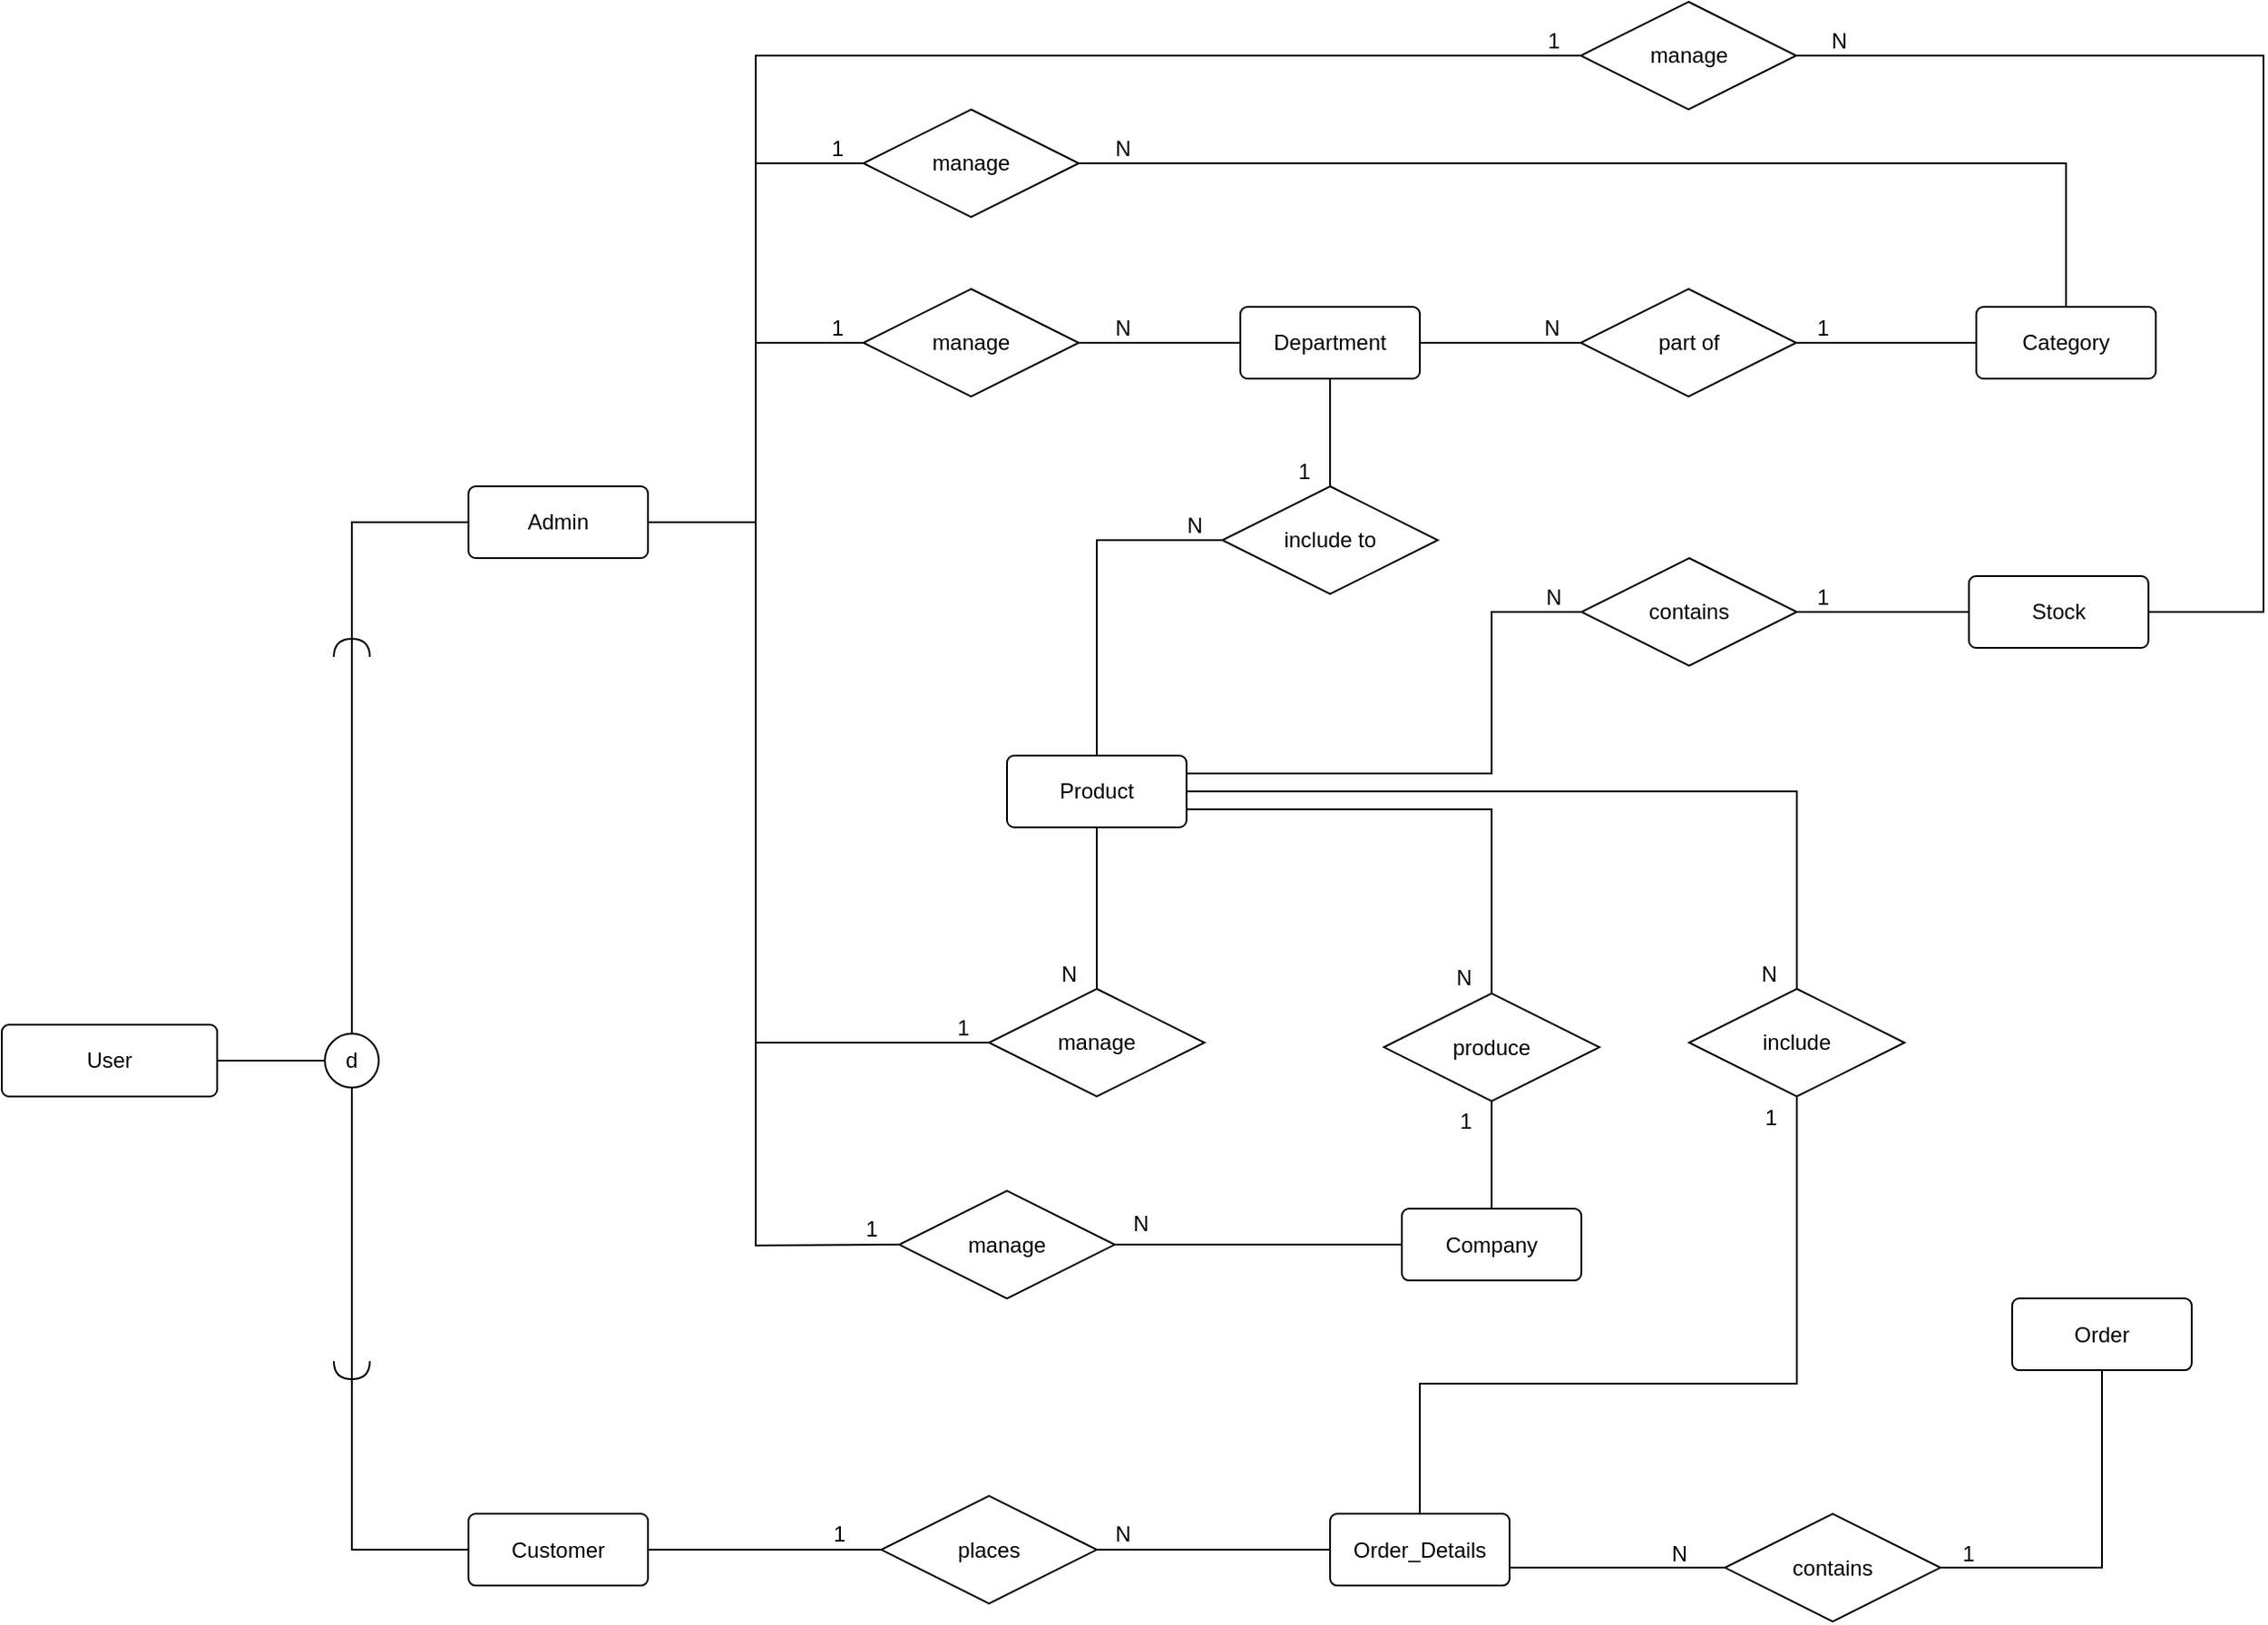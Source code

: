 <mxfile version="27.0.2">
  <diagram id="R2lEEEUBdFMjLlhIrx00" name="Page-1">
    <mxGraphModel dx="1663" dy="678" grid="1" gridSize="10" guides="1" tooltips="1" connect="1" arrows="1" fold="1" page="0" pageScale="1" pageWidth="1169" pageHeight="827" math="0" shadow="0" extFonts="Permanent Marker^https://fonts.googleapis.com/css?family=Permanent+Marker">
      <root>
        <mxCell id="0" />
        <mxCell id="1" parent="0" />
        <mxCell id="Rzq_DDP6c-UKo2eca1ub-1" value="Product" style="rounded=1;arcSize=10;whiteSpace=wrap;html=1;align=center;" parent="1" vertex="1">
          <mxGeometry x="-560" y="150" width="100" height="40" as="geometry" />
        </mxCell>
        <mxCell id="Rzq_DDP6c-UKo2eca1ub-2" value="Customer" style="rounded=1;arcSize=10;whiteSpace=wrap;html=1;align=center;" parent="1" vertex="1">
          <mxGeometry x="-860" y="572.53" width="100" height="40" as="geometry" />
        </mxCell>
        <mxCell id="JLitpc6Swg50_wZY0hE7-1" value="Category" style="rounded=1;arcSize=10;whiteSpace=wrap;html=1;align=center;" parent="1" vertex="1">
          <mxGeometry x="-20" y="-100" width="100" height="40" as="geometry" />
        </mxCell>
        <mxCell id="JLitpc6Swg50_wZY0hE7-4" value="Order" style="rounded=1;arcSize=10;whiteSpace=wrap;html=1;align=center;" parent="1" vertex="1">
          <mxGeometry x="-3.553e-15" y="452.53" width="100" height="40" as="geometry" />
        </mxCell>
        <mxCell id="iqEW3S5Abbc1LRhvo96I-2" value="Admin" style="rounded=1;arcSize=10;whiteSpace=wrap;html=1;align=center;" parent="1" vertex="1">
          <mxGeometry x="-860" width="100" height="40" as="geometry" />
        </mxCell>
        <mxCell id="iqEW3S5Abbc1LRhvo96I-25" value="" style="endArrow=none;html=1;rounded=0;entryX=1;entryY=0.75;entryDx=0;entryDy=0;exitX=0;exitY=0.5;exitDx=0;exitDy=0;" parent="1" source="Us_oTw6PpuAewZGP5U6Y-123" target="Us_oTw6PpuAewZGP5U6Y-87" edge="1">
          <mxGeometry relative="1" as="geometry">
            <mxPoint x="-110" y="602.53" as="sourcePoint" />
            <mxPoint x="-170" y="612.53" as="targetPoint" />
          </mxGeometry>
        </mxCell>
        <mxCell id="iqEW3S5Abbc1LRhvo96I-31" value="manage" style="shape=rhombus;perimeter=rhombusPerimeter;whiteSpace=wrap;html=1;align=center;" parent="1" vertex="1">
          <mxGeometry x="-640" y="-110" width="120" height="60" as="geometry" />
        </mxCell>
        <mxCell id="iqEW3S5Abbc1LRhvo96I-39" value="" style="endArrow=none;html=1;rounded=0;exitX=1;exitY=0.5;exitDx=0;exitDy=0;entryX=0.5;entryY=1;entryDx=0;entryDy=0;" parent="1" source="Us_oTw6PpuAewZGP5U6Y-123" target="JLitpc6Swg50_wZY0hE7-4" edge="1">
          <mxGeometry relative="1" as="geometry">
            <mxPoint x="-50" y="632.53" as="sourcePoint" />
            <mxPoint x="-180" y="802.53" as="targetPoint" />
            <Array as="points">
              <mxPoint x="50" y="602.53" />
            </Array>
          </mxGeometry>
        </mxCell>
        <mxCell id="r9ePCEnkkcIJbyER_ltj-4" value="places" style="shape=rhombus;perimeter=rhombusPerimeter;whiteSpace=wrap;html=1;align=center;" parent="1" vertex="1">
          <mxGeometry x="-630" y="562.53" width="120" height="60" as="geometry" />
        </mxCell>
        <mxCell id="r9ePCEnkkcIJbyER_ltj-5" value="" style="endArrow=none;html=1;rounded=0;exitX=0;exitY=0.5;exitDx=0;exitDy=0;entryX=1;entryY=0.5;entryDx=0;entryDy=0;" parent="1" source="r9ePCEnkkcIJbyER_ltj-4" target="Rzq_DDP6c-UKo2eca1ub-2" edge="1">
          <mxGeometry relative="1" as="geometry">
            <mxPoint x="-10" y="462.53" as="sourcePoint" />
            <mxPoint x="120" y="462.53" as="targetPoint" />
          </mxGeometry>
        </mxCell>
        <mxCell id="r9ePCEnkkcIJbyER_ltj-6" value="1" style="resizable=0;html=1;whiteSpace=wrap;align=right;verticalAlign=bottom;" parent="r9ePCEnkkcIJbyER_ltj-5" connectable="0" vertex="1">
          <mxGeometry x="1" relative="1" as="geometry">
            <mxPoint x="111" as="offset" />
          </mxGeometry>
        </mxCell>
        <mxCell id="r9ePCEnkkcIJbyER_ltj-7" value="" style="endArrow=none;html=1;rounded=0;exitX=0;exitY=0.5;exitDx=0;exitDy=0;entryX=1;entryY=0.5;entryDx=0;entryDy=0;" parent="1" source="Us_oTw6PpuAewZGP5U6Y-87" target="r9ePCEnkkcIJbyER_ltj-4" edge="1">
          <mxGeometry relative="1" as="geometry">
            <mxPoint x="-220" y="592.53" as="sourcePoint" />
            <mxPoint x="-170" y="732.53" as="targetPoint" />
          </mxGeometry>
        </mxCell>
        <mxCell id="r9ePCEnkkcIJbyER_ltj-8" value="N" style="resizable=0;html=1;whiteSpace=wrap;align=right;verticalAlign=bottom;" parent="r9ePCEnkkcIJbyER_ltj-7" connectable="0" vertex="1">
          <mxGeometry x="1" relative="1" as="geometry">
            <mxPoint x="20" as="offset" />
          </mxGeometry>
        </mxCell>
        <mxCell id="Us_oTw6PpuAewZGP5U6Y-26" value="" style="edgeStyle=orthogonalEdgeStyle;rounded=0;orthogonalLoop=1;jettySize=auto;html=1;endArrow=none;startFill=0;" parent="1" source="Us_oTw6PpuAewZGP5U6Y-1" target="Us_oTw6PpuAewZGP5U6Y-25" edge="1">
          <mxGeometry relative="1" as="geometry" />
        </mxCell>
        <mxCell id="Us_oTw6PpuAewZGP5U6Y-1" value="User" style="rounded=1;arcSize=10;whiteSpace=wrap;html=1;align=center;" parent="1" vertex="1">
          <mxGeometry x="-1120" y="300" width="120" height="40" as="geometry" />
        </mxCell>
        <mxCell id="Us_oTw6PpuAewZGP5U6Y-25" value="d" style="ellipse;whiteSpace=wrap;html=1;rounded=1;arcSize=10;" parent="1" vertex="1">
          <mxGeometry x="-940" y="305" width="30" height="30" as="geometry" />
        </mxCell>
        <mxCell id="Us_oTw6PpuAewZGP5U6Y-42" value="" style="endArrow=none;html=1;rounded=0;exitX=0.5;exitY=1;exitDx=0;exitDy=0;entryX=1;entryY=0.5;entryDx=0;entryDy=0;entryPerimeter=0;" parent="1" source="Us_oTw6PpuAewZGP5U6Y-25" target="Us_oTw6PpuAewZGP5U6Y-40" edge="1">
          <mxGeometry relative="1" as="geometry">
            <mxPoint x="-910" y="520" as="sourcePoint" />
            <mxPoint x="-560" y="620" as="targetPoint" />
            <Array as="points" />
          </mxGeometry>
        </mxCell>
        <mxCell id="Us_oTw6PpuAewZGP5U6Y-41" value="" style="endArrow=none;html=1;rounded=0;exitX=1;exitY=0.5;exitDx=0;exitDy=0;entryX=0;entryY=0.5;entryDx=0;entryDy=0;exitPerimeter=0;" parent="1" source="Us_oTw6PpuAewZGP5U6Y-40" target="Rzq_DDP6c-UKo2eca1ub-2" edge="1">
          <mxGeometry relative="1" as="geometry">
            <mxPoint x="-1080" y="482.53" as="sourcePoint" />
            <mxPoint x="-920" y="482.53" as="targetPoint" />
            <Array as="points">
              <mxPoint x="-925" y="592.53" />
            </Array>
          </mxGeometry>
        </mxCell>
        <mxCell id="Us_oTw6PpuAewZGP5U6Y-40" value="" style="shape=requiredInterface;html=1;verticalLabelPosition=bottom;sketch=0;rotation=90;" parent="1" vertex="1">
          <mxGeometry x="-930" y="482.53" width="10" height="20" as="geometry" />
        </mxCell>
        <mxCell id="Us_oTw6PpuAewZGP5U6Y-46" value="Department" style="rounded=1;arcSize=10;whiteSpace=wrap;html=1;align=center;" parent="1" vertex="1">
          <mxGeometry x="-430" y="-100" width="100" height="40" as="geometry" />
        </mxCell>
        <mxCell id="Us_oTw6PpuAewZGP5U6Y-49" value="Company" style="rounded=1;arcSize=10;whiteSpace=wrap;html=1;align=center;" parent="1" vertex="1">
          <mxGeometry x="-340" y="402.53" width="100" height="40" as="geometry" />
        </mxCell>
        <mxCell id="Us_oTw6PpuAewZGP5U6Y-62" value="part of" style="shape=rhombus;perimeter=rhombusPerimeter;whiteSpace=wrap;html=1;align=center;" parent="1" vertex="1">
          <mxGeometry x="-240.33" y="-110" width="120" height="60" as="geometry" />
        </mxCell>
        <mxCell id="Us_oTw6PpuAewZGP5U6Y-68" value="" style="endArrow=none;html=1;rounded=0;exitX=1;exitY=0.5;exitDx=0;exitDy=0;entryX=0;entryY=0.5;entryDx=0;entryDy=0;" parent="1" source="Us_oTw6PpuAewZGP5U6Y-46" target="Us_oTw6PpuAewZGP5U6Y-62" edge="1">
          <mxGeometry relative="1" as="geometry">
            <mxPoint x="-250" y="-110" as="sourcePoint" />
            <mxPoint x="-90" y="-110" as="targetPoint" />
          </mxGeometry>
        </mxCell>
        <mxCell id="Us_oTw6PpuAewZGP5U6Y-69" value="N" style="resizable=0;html=1;whiteSpace=wrap;align=right;verticalAlign=bottom;" parent="Us_oTw6PpuAewZGP5U6Y-68" connectable="0" vertex="1">
          <mxGeometry x="1" relative="1" as="geometry">
            <mxPoint x="-10" as="offset" />
          </mxGeometry>
        </mxCell>
        <mxCell id="Us_oTw6PpuAewZGP5U6Y-70" value="" style="endArrow=none;html=1;rounded=0;exitX=0;exitY=0.5;exitDx=0;exitDy=0;entryX=1;entryY=0.5;entryDx=0;entryDy=0;" parent="1" source="JLitpc6Swg50_wZY0hE7-1" target="Us_oTw6PpuAewZGP5U6Y-62" edge="1">
          <mxGeometry relative="1" as="geometry">
            <mxPoint x="-285.33" y="-130" as="sourcePoint" />
            <mxPoint x="-235.33" y="-50" as="targetPoint" />
          </mxGeometry>
        </mxCell>
        <mxCell id="Us_oTw6PpuAewZGP5U6Y-71" value="1" style="resizable=0;html=1;whiteSpace=wrap;align=right;verticalAlign=bottom;" parent="Us_oTw6PpuAewZGP5U6Y-70" connectable="0" vertex="1">
          <mxGeometry x="1" relative="1" as="geometry">
            <mxPoint x="20" as="offset" />
          </mxGeometry>
        </mxCell>
        <mxCell id="Us_oTw6PpuAewZGP5U6Y-72" value="" style="endArrow=none;html=1;rounded=0;exitX=0.5;exitY=1;exitDx=0;exitDy=0;" parent="1" source="Us_oTw6PpuAewZGP5U6Y-46" target="Us_oTw6PpuAewZGP5U6Y-74" edge="1">
          <mxGeometry relative="1" as="geometry">
            <mxPoint x="100" y="-70" as="sourcePoint" />
            <mxPoint x="-380" as="targetPoint" />
          </mxGeometry>
        </mxCell>
        <mxCell id="Us_oTw6PpuAewZGP5U6Y-73" value="1" style="resizable=0;html=1;whiteSpace=wrap;align=right;verticalAlign=bottom;" parent="Us_oTw6PpuAewZGP5U6Y-72" connectable="0" vertex="1">
          <mxGeometry x="1" relative="1" as="geometry">
            <mxPoint x="-10" as="offset" />
          </mxGeometry>
        </mxCell>
        <mxCell id="Us_oTw6PpuAewZGP5U6Y-74" value="include to" style="shape=rhombus;perimeter=rhombusPerimeter;whiteSpace=wrap;html=1;align=center;" parent="1" vertex="1">
          <mxGeometry x="-440.0" width="120" height="60" as="geometry" />
        </mxCell>
        <mxCell id="Us_oTw6PpuAewZGP5U6Y-75" value="" style="endArrow=none;html=1;rounded=0;exitX=0;exitY=0.5;exitDx=0;exitDy=0;entryX=0.5;entryY=0;entryDx=0;entryDy=0;" parent="1" source="Us_oTw6PpuAewZGP5U6Y-74" target="Rzq_DDP6c-UKo2eca1ub-1" edge="1">
          <mxGeometry relative="1" as="geometry">
            <mxPoint x="-220" y="60" as="sourcePoint" />
            <mxPoint x="-60" y="60" as="targetPoint" />
            <Array as="points">
              <mxPoint x="-510" y="30" />
            </Array>
          </mxGeometry>
        </mxCell>
        <mxCell id="Us_oTw6PpuAewZGP5U6Y-76" value="N" style="resizable=0;html=1;whiteSpace=wrap;align=right;verticalAlign=bottom;" parent="Us_oTw6PpuAewZGP5U6Y-75" connectable="0" vertex="1">
          <mxGeometry x="1" relative="1" as="geometry">
            <mxPoint x="60" y="-120" as="offset" />
          </mxGeometry>
        </mxCell>
        <mxCell id="Us_oTw6PpuAewZGP5U6Y-77" value="Stock" style="rounded=1;arcSize=10;whiteSpace=wrap;html=1;align=center;" parent="1" vertex="1">
          <mxGeometry x="-24.13" y="50" width="100" height="40" as="geometry" />
        </mxCell>
        <mxCell id="Us_oTw6PpuAewZGP5U6Y-82" value="" style="endArrow=none;html=1;rounded=0;exitX=1;exitY=0.25;exitDx=0;exitDy=0;entryX=0;entryY=0.5;entryDx=0;entryDy=0;" parent="1" source="Rzq_DDP6c-UKo2eca1ub-1" target="Us_oTw6PpuAewZGP5U6Y-84" edge="1">
          <mxGeometry relative="1" as="geometry">
            <mxPoint x="-140" y="200" as="sourcePoint" />
            <mxPoint x="100" y="170" as="targetPoint" />
            <Array as="points">
              <mxPoint x="-290" y="160" />
              <mxPoint x="-290" y="70" />
            </Array>
          </mxGeometry>
        </mxCell>
        <mxCell id="Us_oTw6PpuAewZGP5U6Y-83" value="N" style="resizable=0;html=1;whiteSpace=wrap;align=right;verticalAlign=bottom;" parent="Us_oTw6PpuAewZGP5U6Y-82" connectable="0" vertex="1">
          <mxGeometry x="1" relative="1" as="geometry">
            <mxPoint x="-10" as="offset" />
          </mxGeometry>
        </mxCell>
        <mxCell id="Us_oTw6PpuAewZGP5U6Y-84" value="contains" style="shape=rhombus;perimeter=rhombusPerimeter;whiteSpace=wrap;html=1;align=center;" parent="1" vertex="1">
          <mxGeometry x="-239.99" y="40" width="120" height="60" as="geometry" />
        </mxCell>
        <mxCell id="Us_oTw6PpuAewZGP5U6Y-85" value="" style="endArrow=none;html=1;rounded=0;exitX=0;exitY=0.5;exitDx=0;exitDy=0;entryX=1;entryY=0.5;entryDx=0;entryDy=0;" parent="1" source="Us_oTw6PpuAewZGP5U6Y-77" target="Us_oTw6PpuAewZGP5U6Y-84" edge="1">
          <mxGeometry relative="1" as="geometry">
            <mxPoint x="0.01" y="160" as="sourcePoint" />
            <mxPoint x="-264.99" y="190" as="targetPoint" />
          </mxGeometry>
        </mxCell>
        <mxCell id="Us_oTw6PpuAewZGP5U6Y-86" value="1" style="resizable=0;html=1;whiteSpace=wrap;align=right;verticalAlign=bottom;" parent="Us_oTw6PpuAewZGP5U6Y-85" connectable="0" vertex="1">
          <mxGeometry x="1" relative="1" as="geometry">
            <mxPoint x="20" as="offset" />
          </mxGeometry>
        </mxCell>
        <mxCell id="Us_oTw6PpuAewZGP5U6Y-34" value="" style="shape=requiredInterface;html=1;verticalLabelPosition=bottom;sketch=0;rotation=-90;" parent="1" vertex="1">
          <mxGeometry x="-930" y="80" width="10" height="20" as="geometry" />
        </mxCell>
        <mxCell id="Us_oTw6PpuAewZGP5U6Y-36" value="" style="endArrow=none;html=1;rounded=0;exitX=1;exitY=0.5;exitDx=0;exitDy=0;entryX=0;entryY=0.5;entryDx=0;entryDy=0;exitPerimeter=0;" parent="1" source="Us_oTw6PpuAewZGP5U6Y-34" target="iqEW3S5Abbc1LRhvo96I-2" edge="1">
          <mxGeometry relative="1" as="geometry">
            <mxPoint x="-1070" y="170" as="sourcePoint" />
            <mxPoint x="-910" y="170" as="targetPoint" />
            <Array as="points">
              <mxPoint x="-925" y="20" />
            </Array>
          </mxGeometry>
        </mxCell>
        <mxCell id="Us_oTw6PpuAewZGP5U6Y-37" value="" style="endArrow=none;html=1;rounded=0;exitX=0.5;exitY=0;exitDx=0;exitDy=0;entryX=1;entryY=0.5;entryDx=0;entryDy=0;entryPerimeter=0;" parent="1" source="Us_oTw6PpuAewZGP5U6Y-25" target="Us_oTw6PpuAewZGP5U6Y-34" edge="1">
          <mxGeometry relative="1" as="geometry">
            <mxPoint x="-940" y="370" as="sourcePoint" />
            <mxPoint x="-590" y="470" as="targetPoint" />
            <Array as="points" />
          </mxGeometry>
        </mxCell>
        <mxCell id="Us_oTw6PpuAewZGP5U6Y-87" value="Order_Details" style="rounded=1;arcSize=10;whiteSpace=wrap;html=1;align=center;" parent="1" vertex="1">
          <mxGeometry x="-380" y="572.53" width="100" height="40" as="geometry" />
        </mxCell>
        <mxCell id="Us_oTw6PpuAewZGP5U6Y-89" value="" style="endArrow=none;html=1;rounded=0;exitX=1;exitY=0.5;exitDx=0;exitDy=0;entryX=0;entryY=0.5;entryDx=0;entryDy=0;" parent="1" source="iqEW3S5Abbc1LRhvo96I-2" target="iqEW3S5Abbc1LRhvo96I-31" edge="1">
          <mxGeometry relative="1" as="geometry">
            <mxPoint x="-640" y="-70" as="sourcePoint" />
            <mxPoint x="-480" y="-70" as="targetPoint" />
            <Array as="points">
              <mxPoint x="-700" y="20" />
              <mxPoint x="-700" y="-80" />
            </Array>
          </mxGeometry>
        </mxCell>
        <mxCell id="Us_oTw6PpuAewZGP5U6Y-90" value="1" style="resizable=0;html=1;whiteSpace=wrap;align=right;verticalAlign=bottom;" parent="Us_oTw6PpuAewZGP5U6Y-89" connectable="0" vertex="1">
          <mxGeometry x="1" relative="1" as="geometry">
            <mxPoint x="-10" as="offset" />
          </mxGeometry>
        </mxCell>
        <mxCell id="Us_oTw6PpuAewZGP5U6Y-91" value="" style="endArrow=none;html=1;rounded=0;exitX=1;exitY=0.5;exitDx=0;exitDy=0;entryX=0;entryY=0.5;entryDx=0;entryDy=0;" parent="1" source="iqEW3S5Abbc1LRhvo96I-31" target="Us_oTw6PpuAewZGP5U6Y-46" edge="1">
          <mxGeometry relative="1" as="geometry">
            <mxPoint x="-640" y="-70" as="sourcePoint" />
            <mxPoint x="-480" y="-70" as="targetPoint" />
          </mxGeometry>
        </mxCell>
        <mxCell id="Us_oTw6PpuAewZGP5U6Y-92" value="N" style="resizable=0;html=1;whiteSpace=wrap;align=right;verticalAlign=bottom;" parent="Us_oTw6PpuAewZGP5U6Y-91" connectable="0" vertex="1">
          <mxGeometry x="1" relative="1" as="geometry">
            <mxPoint x="-60" as="offset" />
          </mxGeometry>
        </mxCell>
        <mxCell id="Us_oTw6PpuAewZGP5U6Y-93" value="" style="endArrow=none;html=1;rounded=0;exitX=1;exitY=0.5;exitDx=0;exitDy=0;entryX=0;entryY=0.5;entryDx=0;entryDy=0;" parent="1" source="iqEW3S5Abbc1LRhvo96I-2" target="Us_oTw6PpuAewZGP5U6Y-95" edge="1">
          <mxGeometry relative="1" as="geometry">
            <mxPoint x="-725" y="270" as="sourcePoint" />
            <mxPoint x="-480" y="180" as="targetPoint" />
            <Array as="points">
              <mxPoint x="-700" y="20" />
              <mxPoint x="-700" y="310" />
            </Array>
          </mxGeometry>
        </mxCell>
        <mxCell id="Us_oTw6PpuAewZGP5U6Y-94" value="1" style="resizable=0;html=1;whiteSpace=wrap;align=right;verticalAlign=bottom;" parent="Us_oTw6PpuAewZGP5U6Y-93" connectable="0" vertex="1">
          <mxGeometry x="1" relative="1" as="geometry">
            <mxPoint x="-10" as="offset" />
          </mxGeometry>
        </mxCell>
        <mxCell id="Us_oTw6PpuAewZGP5U6Y-95" value="manage" style="shape=rhombus;perimeter=rhombusPerimeter;whiteSpace=wrap;html=1;align=center;" parent="1" vertex="1">
          <mxGeometry x="-570" y="280" width="120" height="60" as="geometry" />
        </mxCell>
        <mxCell id="Us_oTw6PpuAewZGP5U6Y-96" value="" style="endArrow=none;html=1;rounded=0;exitX=0.5;exitY=0;exitDx=0;exitDy=0;entryX=0.5;entryY=1;entryDx=0;entryDy=0;" parent="1" source="Us_oTw6PpuAewZGP5U6Y-95" target="Rzq_DDP6c-UKo2eca1ub-1" edge="1">
          <mxGeometry relative="1" as="geometry">
            <mxPoint x="-644.67" y="240" as="sourcePoint" />
            <mxPoint x="-384.67" y="250.0" as="targetPoint" />
            <Array as="points" />
          </mxGeometry>
        </mxCell>
        <mxCell id="Us_oTw6PpuAewZGP5U6Y-97" value="N" style="resizable=0;html=1;whiteSpace=wrap;align=right;verticalAlign=bottom;" parent="Us_oTw6PpuAewZGP5U6Y-96" connectable="0" vertex="1">
          <mxGeometry x="1" relative="1" as="geometry">
            <mxPoint x="-10" y="90" as="offset" />
          </mxGeometry>
        </mxCell>
        <mxCell id="Us_oTw6PpuAewZGP5U6Y-98" value="" style="endArrow=none;html=1;rounded=0;exitX=1;exitY=0.5;exitDx=0;exitDy=0;entryX=0;entryY=0.5;entryDx=0;entryDy=0;" parent="1" source="iqEW3S5Abbc1LRhvo96I-2" target="Us_oTw6PpuAewZGP5U6Y-100" edge="1">
          <mxGeometry relative="1" as="geometry">
            <mxPoint x="-760" y="20" as="sourcePoint" />
            <mxPoint x="-470" y="380" as="targetPoint" />
            <Array as="points">
              <mxPoint x="-700" y="20" />
              <mxPoint x="-700" y="423" />
            </Array>
          </mxGeometry>
        </mxCell>
        <mxCell id="Us_oTw6PpuAewZGP5U6Y-99" value="1" style="resizable=0;html=1;whiteSpace=wrap;align=right;verticalAlign=bottom;" parent="Us_oTw6PpuAewZGP5U6Y-98" connectable="0" vertex="1">
          <mxGeometry x="1" relative="1" as="geometry">
            <mxPoint x="-10" as="offset" />
          </mxGeometry>
        </mxCell>
        <mxCell id="Us_oTw6PpuAewZGP5U6Y-100" value="manage" style="shape=rhombus;perimeter=rhombusPerimeter;whiteSpace=wrap;html=1;align=center;" parent="1" vertex="1">
          <mxGeometry x="-620" y="392.53" width="120" height="60" as="geometry" />
        </mxCell>
        <mxCell id="Us_oTw6PpuAewZGP5U6Y-101" value="" style="endArrow=none;html=1;rounded=0;exitX=1;exitY=0.5;exitDx=0;exitDy=0;entryX=0;entryY=0.5;entryDx=0;entryDy=0;" parent="1" source="Us_oTw6PpuAewZGP5U6Y-100" target="Us_oTw6PpuAewZGP5U6Y-49" edge="1">
          <mxGeometry relative="1" as="geometry">
            <mxPoint x="-625.33" y="430" as="sourcePoint" />
            <mxPoint x="-370.0" y="420" as="targetPoint" />
          </mxGeometry>
        </mxCell>
        <mxCell id="Us_oTw6PpuAewZGP5U6Y-102" value="N" style="resizable=0;html=1;whiteSpace=wrap;align=right;verticalAlign=bottom;" parent="Us_oTw6PpuAewZGP5U6Y-101" connectable="0" vertex="1">
          <mxGeometry x="1" relative="1" as="geometry">
            <mxPoint x="-140" y="-3" as="offset" />
          </mxGeometry>
        </mxCell>
        <mxCell id="Us_oTw6PpuAewZGP5U6Y-103" value="produce" style="shape=rhombus;perimeter=rhombusPerimeter;whiteSpace=wrap;html=1;align=center;" parent="1" vertex="1">
          <mxGeometry x="-350" y="282.53" width="120" height="60" as="geometry" />
        </mxCell>
        <mxCell id="Us_oTw6PpuAewZGP5U6Y-104" value="" style="endArrow=none;html=1;rounded=0;exitX=1;exitY=0.75;exitDx=0;exitDy=0;entryX=0.5;entryY=0;entryDx=0;entryDy=0;" parent="1" source="Rzq_DDP6c-UKo2eca1ub-1" target="Us_oTw6PpuAewZGP5U6Y-103" edge="1">
          <mxGeometry relative="1" as="geometry">
            <mxPoint x="-360" y="270" as="sourcePoint" />
            <mxPoint x="-250" y="270" as="targetPoint" />
            <Array as="points">
              <mxPoint x="-290" y="180" />
            </Array>
          </mxGeometry>
        </mxCell>
        <mxCell id="Us_oTw6PpuAewZGP5U6Y-105" value="N" style="resizable=0;html=1;whiteSpace=wrap;align=right;verticalAlign=bottom;" parent="Us_oTw6PpuAewZGP5U6Y-104" connectable="0" vertex="1">
          <mxGeometry x="1" relative="1" as="geometry">
            <mxPoint x="-10" as="offset" />
          </mxGeometry>
        </mxCell>
        <mxCell id="Us_oTw6PpuAewZGP5U6Y-106" value="" style="endArrow=none;html=1;rounded=0;exitX=0.5;exitY=0;exitDx=0;exitDy=0;entryX=0.5;entryY=1;entryDx=0;entryDy=0;" parent="1" source="Us_oTw6PpuAewZGP5U6Y-49" target="Us_oTw6PpuAewZGP5U6Y-103" edge="1">
          <mxGeometry relative="1" as="geometry">
            <mxPoint x="-330" y="382.19" as="sourcePoint" />
            <mxPoint x="-450" y="382.19" as="targetPoint" />
          </mxGeometry>
        </mxCell>
        <mxCell id="Us_oTw6PpuAewZGP5U6Y-107" value="1" style="resizable=0;html=1;whiteSpace=wrap;align=right;verticalAlign=bottom;" parent="Us_oTw6PpuAewZGP5U6Y-106" connectable="0" vertex="1">
          <mxGeometry x="1" relative="1" as="geometry">
            <mxPoint x="-10" y="20" as="offset" />
          </mxGeometry>
        </mxCell>
        <mxCell id="Us_oTw6PpuAewZGP5U6Y-108" value="" style="endArrow=none;html=1;rounded=0;entryX=1;entryY=0.5;entryDx=0;entryDy=0;exitX=0.5;exitY=0;exitDx=0;exitDy=0;" parent="1" source="Us_oTw6PpuAewZGP5U6Y-110" target="Rzq_DDP6c-UKo2eca1ub-1" edge="1">
          <mxGeometry relative="1" as="geometry">
            <mxPoint x="45" y="360" as="sourcePoint" />
            <mxPoint x="-350.0" y="200" as="targetPoint" />
            <Array as="points">
              <mxPoint x="-120" y="170" />
            </Array>
          </mxGeometry>
        </mxCell>
        <mxCell id="Us_oTw6PpuAewZGP5U6Y-109" value="1" style="resizable=0;html=1;whiteSpace=wrap;align=right;verticalAlign=bottom;" parent="Us_oTw6PpuAewZGP5U6Y-108" connectable="0" vertex="1">
          <mxGeometry x="1" relative="1" as="geometry">
            <mxPoint x="330" y="190" as="offset" />
          </mxGeometry>
        </mxCell>
        <mxCell id="Us_oTw6PpuAewZGP5U6Y-124" value="1" style="resizable=0;html=1;whiteSpace=wrap;align=right;verticalAlign=bottom;" parent="Us_oTw6PpuAewZGP5U6Y-108" connectable="0" vertex="1">
          <mxGeometry x="1" relative="1" as="geometry">
            <mxPoint x="440" y="433" as="offset" />
          </mxGeometry>
        </mxCell>
        <mxCell id="Us_oTw6PpuAewZGP5U6Y-125" value="N" style="resizable=0;html=1;whiteSpace=wrap;align=right;verticalAlign=bottom;" parent="Us_oTw6PpuAewZGP5U6Y-108" connectable="0" vertex="1">
          <mxGeometry x="1" relative="1" as="geometry">
            <mxPoint x="280" y="433" as="offset" />
          </mxGeometry>
        </mxCell>
        <mxCell id="Us_oTw6PpuAewZGP5U6Y-110" value="include" style="shape=rhombus;perimeter=rhombusPerimeter;whiteSpace=wrap;html=1;align=center;" parent="1" vertex="1">
          <mxGeometry x="-180" y="280" width="120" height="60" as="geometry" />
        </mxCell>
        <mxCell id="Us_oTw6PpuAewZGP5U6Y-111" value="" style="endArrow=none;html=1;rounded=0;exitX=0.5;exitY=0;exitDx=0;exitDy=0;entryX=0.5;entryY=1;entryDx=0;entryDy=0;" parent="1" source="Us_oTw6PpuAewZGP5U6Y-87" target="Us_oTw6PpuAewZGP5U6Y-110" edge="1">
          <mxGeometry relative="1" as="geometry">
            <mxPoint x="130" y="650" as="sourcePoint" />
            <mxPoint x="-80" y="650" as="targetPoint" />
            <Array as="points">
              <mxPoint x="-330" y="500" />
              <mxPoint x="-120" y="500" />
            </Array>
          </mxGeometry>
        </mxCell>
        <mxCell id="Us_oTw6PpuAewZGP5U6Y-112" value="N" style="resizable=0;html=1;whiteSpace=wrap;align=right;verticalAlign=bottom;" parent="Us_oTw6PpuAewZGP5U6Y-111" connectable="0" vertex="1">
          <mxGeometry x="1" relative="1" as="geometry">
            <mxPoint x="-10" y="-60" as="offset" />
          </mxGeometry>
        </mxCell>
        <mxCell id="Us_oTw6PpuAewZGP5U6Y-113" value="" style="endArrow=none;html=1;rounded=0;exitX=1;exitY=0.5;exitDx=0;exitDy=0;entryX=0;entryY=0.5;entryDx=0;entryDy=0;" parent="1" source="iqEW3S5Abbc1LRhvo96I-2" target="Us_oTw6PpuAewZGP5U6Y-115" edge="1">
          <mxGeometry relative="1" as="geometry">
            <mxPoint x="-820" y="-130" as="sourcePoint" />
            <mxPoint x="-480" y="-220" as="targetPoint" />
            <Array as="points">
              <mxPoint x="-700" y="20" />
              <mxPoint x="-700" y="-180" />
            </Array>
          </mxGeometry>
        </mxCell>
        <mxCell id="Us_oTw6PpuAewZGP5U6Y-114" value="1" style="resizable=0;html=1;whiteSpace=wrap;align=right;verticalAlign=bottom;" parent="Us_oTw6PpuAewZGP5U6Y-113" connectable="0" vertex="1">
          <mxGeometry x="1" relative="1" as="geometry">
            <mxPoint x="-10" as="offset" />
          </mxGeometry>
        </mxCell>
        <mxCell id="Us_oTw6PpuAewZGP5U6Y-115" value="manage" style="shape=rhombus;perimeter=rhombusPerimeter;whiteSpace=wrap;html=1;align=center;" parent="1" vertex="1">
          <mxGeometry x="-640" y="-210" width="120" height="60" as="geometry" />
        </mxCell>
        <mxCell id="Us_oTw6PpuAewZGP5U6Y-116" value="" style="endArrow=none;html=1;rounded=0;exitX=1;exitY=0.5;exitDx=0;exitDy=0;entryX=0.5;entryY=0;entryDx=0;entryDy=0;" parent="1" source="Us_oTw6PpuAewZGP5U6Y-115" target="JLitpc6Swg50_wZY0hE7-1" edge="1">
          <mxGeometry relative="1" as="geometry">
            <mxPoint x="-640" y="-220" as="sourcePoint" />
            <mxPoint x="-430" y="-230" as="targetPoint" />
            <Array as="points">
              <mxPoint x="30" y="-180" />
            </Array>
          </mxGeometry>
        </mxCell>
        <mxCell id="Us_oTw6PpuAewZGP5U6Y-117" value="N" style="resizable=0;html=1;whiteSpace=wrap;align=right;verticalAlign=bottom;" parent="Us_oTw6PpuAewZGP5U6Y-116" connectable="0" vertex="1">
          <mxGeometry x="1" relative="1" as="geometry">
            <mxPoint x="-520" y="-80" as="offset" />
          </mxGeometry>
        </mxCell>
        <mxCell id="Us_oTw6PpuAewZGP5U6Y-118" value="" style="endArrow=none;html=1;rounded=0;exitX=1;exitY=0.5;exitDx=0;exitDy=0;entryX=0;entryY=0.5;entryDx=0;entryDy=0;" parent="1" source="iqEW3S5Abbc1LRhvo96I-2" target="Us_oTw6PpuAewZGP5U6Y-120" edge="1">
          <mxGeometry relative="1" as="geometry">
            <mxPoint x="-780" y="-40" as="sourcePoint" />
            <mxPoint x="-480" y="-280" as="targetPoint" />
            <Array as="points">
              <mxPoint x="-700" y="20" />
              <mxPoint x="-700" y="-240" />
            </Array>
          </mxGeometry>
        </mxCell>
        <mxCell id="Us_oTw6PpuAewZGP5U6Y-119" value="1" style="resizable=0;html=1;whiteSpace=wrap;align=right;verticalAlign=bottom;" parent="Us_oTw6PpuAewZGP5U6Y-118" connectable="0" vertex="1">
          <mxGeometry x="1" relative="1" as="geometry">
            <mxPoint x="-10" as="offset" />
          </mxGeometry>
        </mxCell>
        <mxCell id="Us_oTw6PpuAewZGP5U6Y-120" value="manage" style="shape=rhombus;perimeter=rhombusPerimeter;whiteSpace=wrap;html=1;align=center;" parent="1" vertex="1">
          <mxGeometry x="-240.33" y="-270" width="120" height="60" as="geometry" />
        </mxCell>
        <mxCell id="Us_oTw6PpuAewZGP5U6Y-121" value="" style="endArrow=none;html=1;rounded=0;exitX=1;exitY=0.5;exitDx=0;exitDy=0;entryX=1;entryY=0.5;entryDx=0;entryDy=0;" parent="1" source="Us_oTw6PpuAewZGP5U6Y-120" target="Us_oTw6PpuAewZGP5U6Y-77" edge="1">
          <mxGeometry relative="1" as="geometry">
            <mxPoint x="-640" y="-280" as="sourcePoint" />
            <mxPoint x="260" y="-20" as="targetPoint" />
            <Array as="points">
              <mxPoint x="140" y="-240" />
              <mxPoint x="140" y="70" />
            </Array>
          </mxGeometry>
        </mxCell>
        <mxCell id="Us_oTw6PpuAewZGP5U6Y-122" value="N" style="resizable=0;html=1;whiteSpace=wrap;align=right;verticalAlign=bottom;" parent="Us_oTw6PpuAewZGP5U6Y-121" connectable="0" vertex="1">
          <mxGeometry x="1" relative="1" as="geometry">
            <mxPoint x="-166" y="-310" as="offset" />
          </mxGeometry>
        </mxCell>
        <mxCell id="Us_oTw6PpuAewZGP5U6Y-123" value="contains" style="shape=rhombus;perimeter=rhombusPerimeter;whiteSpace=wrap;html=1;align=center;" parent="1" vertex="1">
          <mxGeometry x="-160" y="572.53" width="120" height="60" as="geometry" />
        </mxCell>
      </root>
    </mxGraphModel>
  </diagram>
</mxfile>
